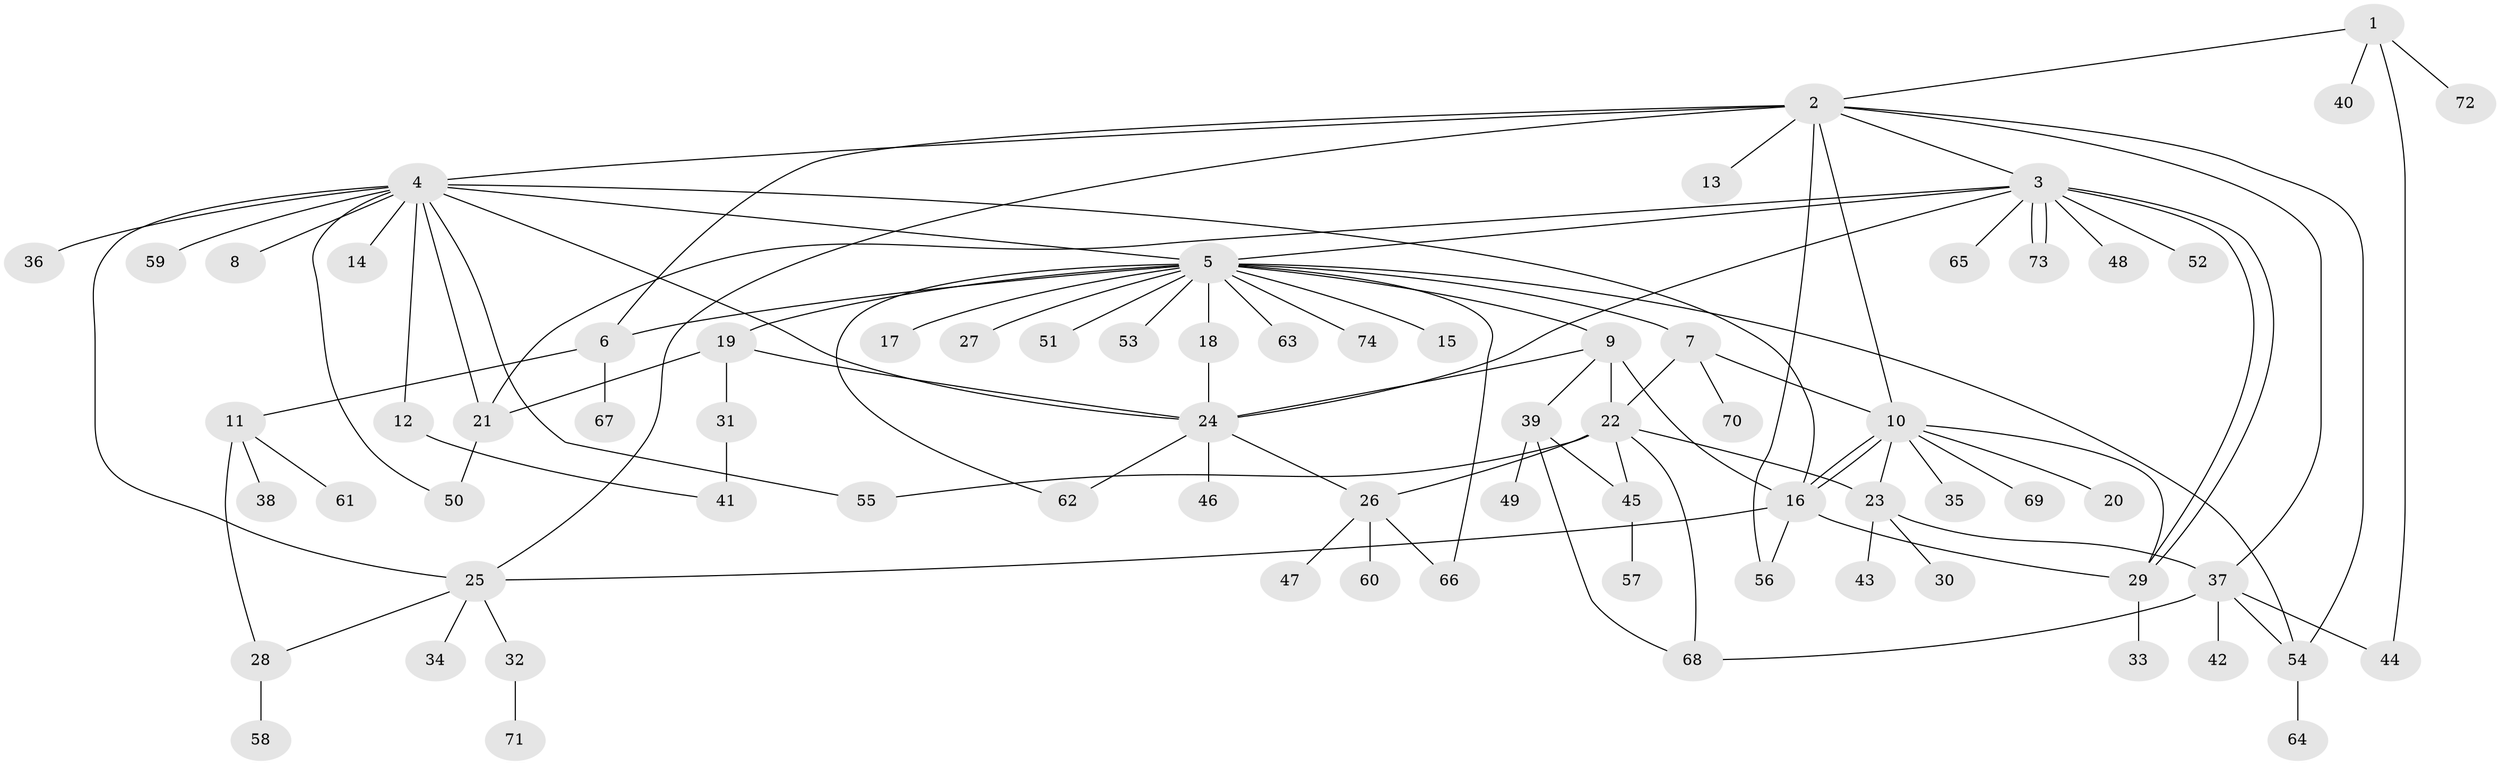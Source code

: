 // coarse degree distribution, {2: 0.08695652173913043, 6: 0.043478260869565216, 1: 0.391304347826087, 7: 0.043478260869565216, 8: 0.08695652173913043, 14: 0.043478260869565216, 5: 0.043478260869565216, 3: 0.21739130434782608, 4: 0.043478260869565216}
// Generated by graph-tools (version 1.1) at 2025/36/03/04/25 23:36:45]
// undirected, 74 vertices, 108 edges
graph export_dot {
  node [color=gray90,style=filled];
  1;
  2;
  3;
  4;
  5;
  6;
  7;
  8;
  9;
  10;
  11;
  12;
  13;
  14;
  15;
  16;
  17;
  18;
  19;
  20;
  21;
  22;
  23;
  24;
  25;
  26;
  27;
  28;
  29;
  30;
  31;
  32;
  33;
  34;
  35;
  36;
  37;
  38;
  39;
  40;
  41;
  42;
  43;
  44;
  45;
  46;
  47;
  48;
  49;
  50;
  51;
  52;
  53;
  54;
  55;
  56;
  57;
  58;
  59;
  60;
  61;
  62;
  63;
  64;
  65;
  66;
  67;
  68;
  69;
  70;
  71;
  72;
  73;
  74;
  1 -- 2;
  1 -- 40;
  1 -- 44;
  1 -- 72;
  2 -- 3;
  2 -- 4;
  2 -- 6;
  2 -- 10;
  2 -- 13;
  2 -- 25;
  2 -- 37;
  2 -- 54;
  2 -- 56;
  3 -- 5;
  3 -- 21;
  3 -- 24;
  3 -- 29;
  3 -- 29;
  3 -- 48;
  3 -- 52;
  3 -- 65;
  3 -- 73;
  3 -- 73;
  4 -- 5;
  4 -- 8;
  4 -- 12;
  4 -- 14;
  4 -- 16;
  4 -- 21;
  4 -- 24;
  4 -- 25;
  4 -- 36;
  4 -- 50;
  4 -- 55;
  4 -- 59;
  5 -- 6;
  5 -- 7;
  5 -- 9;
  5 -- 15;
  5 -- 17;
  5 -- 18;
  5 -- 19;
  5 -- 27;
  5 -- 51;
  5 -- 53;
  5 -- 54;
  5 -- 62;
  5 -- 63;
  5 -- 66;
  5 -- 74;
  6 -- 11;
  6 -- 67;
  7 -- 10;
  7 -- 22;
  7 -- 70;
  9 -- 16;
  9 -- 22;
  9 -- 24;
  9 -- 39;
  10 -- 16;
  10 -- 16;
  10 -- 20;
  10 -- 23;
  10 -- 29;
  10 -- 35;
  10 -- 69;
  11 -- 28;
  11 -- 38;
  11 -- 61;
  12 -- 41;
  16 -- 25;
  16 -- 29;
  16 -- 56;
  18 -- 24;
  19 -- 21;
  19 -- 24;
  19 -- 31;
  21 -- 50;
  22 -- 23;
  22 -- 26;
  22 -- 45;
  22 -- 55;
  22 -- 68;
  23 -- 30;
  23 -- 37;
  23 -- 43;
  24 -- 26;
  24 -- 46;
  24 -- 62;
  25 -- 28;
  25 -- 32;
  25 -- 34;
  26 -- 47;
  26 -- 60;
  26 -- 66;
  28 -- 58;
  29 -- 33;
  31 -- 41;
  32 -- 71;
  37 -- 42;
  37 -- 44;
  37 -- 54;
  37 -- 68;
  39 -- 45;
  39 -- 49;
  39 -- 68;
  45 -- 57;
  54 -- 64;
}
